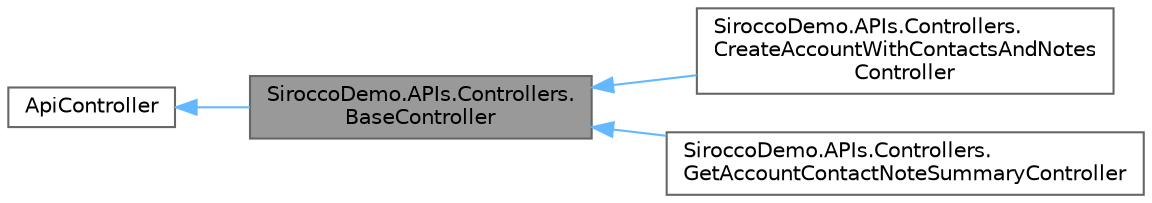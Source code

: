 digraph "SiroccoDemo.APIs.Controllers.BaseController"
{
 // LATEX_PDF_SIZE
  bgcolor="transparent";
  edge [fontname=Helvetica,fontsize=10,labelfontname=Helvetica,labelfontsize=10];
  node [fontname=Helvetica,fontsize=10,shape=box,height=0.2,width=0.4];
  rankdir="LR";
  Node1 [id="Node000001",label="SiroccoDemo.APIs.Controllers.\lBaseController",height=0.2,width=0.4,color="gray40", fillcolor="grey60", style="filled", fontcolor="black",tooltip=" "];
  Node2 -> Node1 [id="edge4_Node000001_Node000002",dir="back",color="steelblue1",style="solid",tooltip=" "];
  Node2 [id="Node000002",label="ApiController",height=0.2,width=0.4,color="gray40", fillcolor="white", style="filled",tooltip=" "];
  Node1 -> Node3 [id="edge5_Node000001_Node000003",dir="back",color="steelblue1",style="solid",tooltip=" "];
  Node3 [id="Node000003",label="SiroccoDemo.APIs.Controllers.\lCreateAccountWithContactsAndNotes\lController",height=0.2,width=0.4,color="gray40", fillcolor="white", style="filled",URL="$class_sirocco_demo_1_1_a_p_is_1_1_controllers_1_1_create_account_with_contacts_and_notes_controller.html",tooltip="Account with contacts and notes creation."];
  Node1 -> Node4 [id="edge6_Node000001_Node000004",dir="back",color="steelblue1",style="solid",tooltip=" "];
  Node4 [id="Node000004",label="SiroccoDemo.APIs.Controllers.\lGetAccountContactNoteSummaryController",height=0.2,width=0.4,color="gray40", fillcolor="white", style="filled",URL="$class_sirocco_demo_1_1_a_p_is_1_1_controllers_1_1_get_account_contact_note_summary_controller.html",tooltip="Account contact and note summary retrieval."];
}
